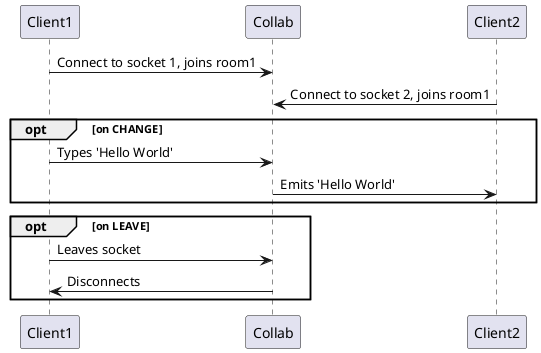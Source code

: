 @startuml
Client1 -> Collab: Connect to socket 1, joins room1
Client2 -> Collab: Connect to socket 2, joins room1
opt on CHANGE
    Client1 -> Collab: Types 'Hello World'
    Collab -> Client2: Emits 'Hello World'
end
opt on LEAVE
    Client1 -> Collab: Leaves socket
    Collab -> Client1: Disconnects
end
@enduml